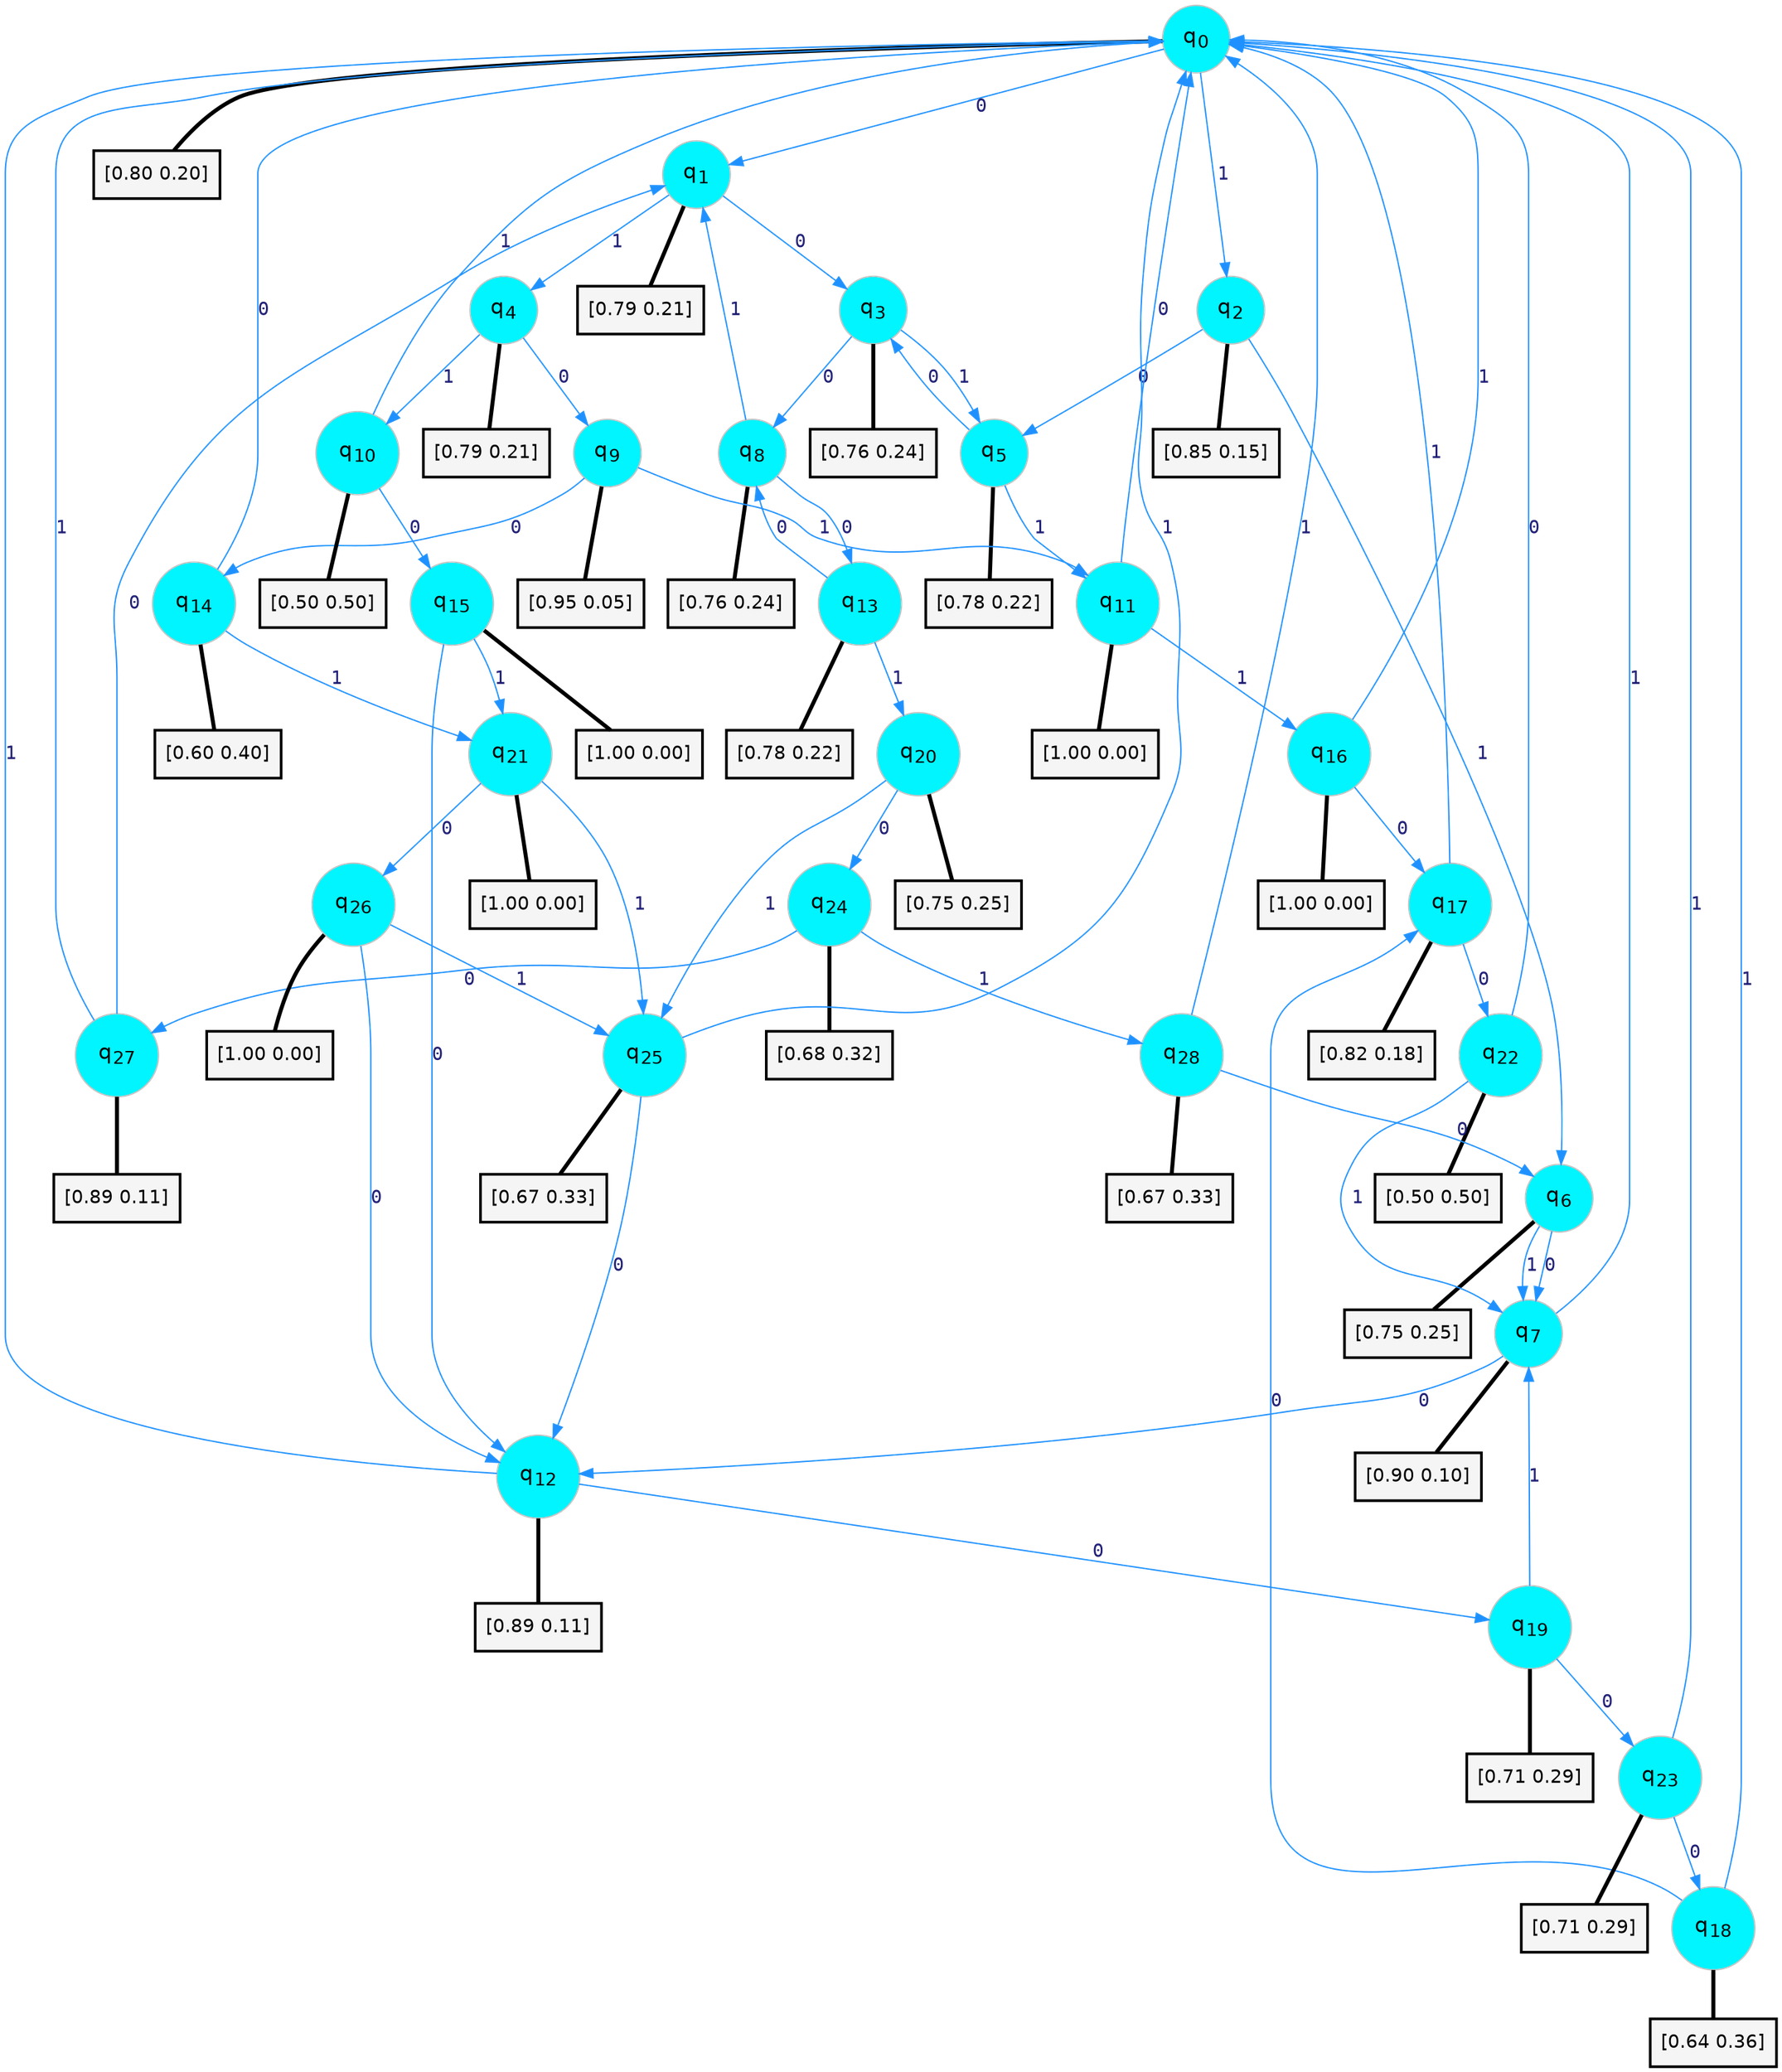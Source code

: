 digraph G {
graph [
bgcolor=transparent, dpi=300, rankdir=TD, size="40,25"];
node [
color=gray, fillcolor=turquoise1, fontcolor=black, fontname=Helvetica, fontsize=16, fontweight=bold, shape=circle, style=filled];
edge [
arrowsize=1, color=dodgerblue1, fontcolor=midnightblue, fontname=courier, fontweight=bold, penwidth=1, style=solid, weight=20];
0[label=<q<SUB>0</SUB>>];
1[label=<q<SUB>1</SUB>>];
2[label=<q<SUB>2</SUB>>];
3[label=<q<SUB>3</SUB>>];
4[label=<q<SUB>4</SUB>>];
5[label=<q<SUB>5</SUB>>];
6[label=<q<SUB>6</SUB>>];
7[label=<q<SUB>7</SUB>>];
8[label=<q<SUB>8</SUB>>];
9[label=<q<SUB>9</SUB>>];
10[label=<q<SUB>10</SUB>>];
11[label=<q<SUB>11</SUB>>];
12[label=<q<SUB>12</SUB>>];
13[label=<q<SUB>13</SUB>>];
14[label=<q<SUB>14</SUB>>];
15[label=<q<SUB>15</SUB>>];
16[label=<q<SUB>16</SUB>>];
17[label=<q<SUB>17</SUB>>];
18[label=<q<SUB>18</SUB>>];
19[label=<q<SUB>19</SUB>>];
20[label=<q<SUB>20</SUB>>];
21[label=<q<SUB>21</SUB>>];
22[label=<q<SUB>22</SUB>>];
23[label=<q<SUB>23</SUB>>];
24[label=<q<SUB>24</SUB>>];
25[label=<q<SUB>25</SUB>>];
26[label=<q<SUB>26</SUB>>];
27[label=<q<SUB>27</SUB>>];
28[label=<q<SUB>28</SUB>>];
29[label="[0.80 0.20]", shape=box,fontcolor=black, fontname=Helvetica, fontsize=14, penwidth=2, fillcolor=whitesmoke,color=black];
30[label="[0.79 0.21]", shape=box,fontcolor=black, fontname=Helvetica, fontsize=14, penwidth=2, fillcolor=whitesmoke,color=black];
31[label="[0.85 0.15]", shape=box,fontcolor=black, fontname=Helvetica, fontsize=14, penwidth=2, fillcolor=whitesmoke,color=black];
32[label="[0.76 0.24]", shape=box,fontcolor=black, fontname=Helvetica, fontsize=14, penwidth=2, fillcolor=whitesmoke,color=black];
33[label="[0.79 0.21]", shape=box,fontcolor=black, fontname=Helvetica, fontsize=14, penwidth=2, fillcolor=whitesmoke,color=black];
34[label="[0.78 0.22]", shape=box,fontcolor=black, fontname=Helvetica, fontsize=14, penwidth=2, fillcolor=whitesmoke,color=black];
35[label="[0.75 0.25]", shape=box,fontcolor=black, fontname=Helvetica, fontsize=14, penwidth=2, fillcolor=whitesmoke,color=black];
36[label="[0.90 0.10]", shape=box,fontcolor=black, fontname=Helvetica, fontsize=14, penwidth=2, fillcolor=whitesmoke,color=black];
37[label="[0.76 0.24]", shape=box,fontcolor=black, fontname=Helvetica, fontsize=14, penwidth=2, fillcolor=whitesmoke,color=black];
38[label="[0.95 0.05]", shape=box,fontcolor=black, fontname=Helvetica, fontsize=14, penwidth=2, fillcolor=whitesmoke,color=black];
39[label="[0.50 0.50]", shape=box,fontcolor=black, fontname=Helvetica, fontsize=14, penwidth=2, fillcolor=whitesmoke,color=black];
40[label="[1.00 0.00]", shape=box,fontcolor=black, fontname=Helvetica, fontsize=14, penwidth=2, fillcolor=whitesmoke,color=black];
41[label="[0.89 0.11]", shape=box,fontcolor=black, fontname=Helvetica, fontsize=14, penwidth=2, fillcolor=whitesmoke,color=black];
42[label="[0.78 0.22]", shape=box,fontcolor=black, fontname=Helvetica, fontsize=14, penwidth=2, fillcolor=whitesmoke,color=black];
43[label="[0.60 0.40]", shape=box,fontcolor=black, fontname=Helvetica, fontsize=14, penwidth=2, fillcolor=whitesmoke,color=black];
44[label="[1.00 0.00]", shape=box,fontcolor=black, fontname=Helvetica, fontsize=14, penwidth=2, fillcolor=whitesmoke,color=black];
45[label="[1.00 0.00]", shape=box,fontcolor=black, fontname=Helvetica, fontsize=14, penwidth=2, fillcolor=whitesmoke,color=black];
46[label="[0.82 0.18]", shape=box,fontcolor=black, fontname=Helvetica, fontsize=14, penwidth=2, fillcolor=whitesmoke,color=black];
47[label="[0.64 0.36]", shape=box,fontcolor=black, fontname=Helvetica, fontsize=14, penwidth=2, fillcolor=whitesmoke,color=black];
48[label="[0.71 0.29]", shape=box,fontcolor=black, fontname=Helvetica, fontsize=14, penwidth=2, fillcolor=whitesmoke,color=black];
49[label="[0.75 0.25]", shape=box,fontcolor=black, fontname=Helvetica, fontsize=14, penwidth=2, fillcolor=whitesmoke,color=black];
50[label="[1.00 0.00]", shape=box,fontcolor=black, fontname=Helvetica, fontsize=14, penwidth=2, fillcolor=whitesmoke,color=black];
51[label="[0.50 0.50]", shape=box,fontcolor=black, fontname=Helvetica, fontsize=14, penwidth=2, fillcolor=whitesmoke,color=black];
52[label="[0.71 0.29]", shape=box,fontcolor=black, fontname=Helvetica, fontsize=14, penwidth=2, fillcolor=whitesmoke,color=black];
53[label="[0.68 0.32]", shape=box,fontcolor=black, fontname=Helvetica, fontsize=14, penwidth=2, fillcolor=whitesmoke,color=black];
54[label="[0.67 0.33]", shape=box,fontcolor=black, fontname=Helvetica, fontsize=14, penwidth=2, fillcolor=whitesmoke,color=black];
55[label="[1.00 0.00]", shape=box,fontcolor=black, fontname=Helvetica, fontsize=14, penwidth=2, fillcolor=whitesmoke,color=black];
56[label="[0.89 0.11]", shape=box,fontcolor=black, fontname=Helvetica, fontsize=14, penwidth=2, fillcolor=whitesmoke,color=black];
57[label="[0.67 0.33]", shape=box,fontcolor=black, fontname=Helvetica, fontsize=14, penwidth=2, fillcolor=whitesmoke,color=black];
0->1 [label=0];
0->2 [label=1];
0->29 [arrowhead=none, penwidth=3,color=black];
1->3 [label=0];
1->4 [label=1];
1->30 [arrowhead=none, penwidth=3,color=black];
2->5 [label=0];
2->6 [label=1];
2->31 [arrowhead=none, penwidth=3,color=black];
3->8 [label=0];
3->5 [label=1];
3->32 [arrowhead=none, penwidth=3,color=black];
4->9 [label=0];
4->10 [label=1];
4->33 [arrowhead=none, penwidth=3,color=black];
5->3 [label=0];
5->11 [label=1];
5->34 [arrowhead=none, penwidth=3,color=black];
6->7 [label=0];
6->7 [label=1];
6->35 [arrowhead=none, penwidth=3,color=black];
7->12 [label=0];
7->0 [label=1];
7->36 [arrowhead=none, penwidth=3,color=black];
8->13 [label=0];
8->1 [label=1];
8->37 [arrowhead=none, penwidth=3,color=black];
9->14 [label=0];
9->11 [label=1];
9->38 [arrowhead=none, penwidth=3,color=black];
10->15 [label=0];
10->0 [label=1];
10->39 [arrowhead=none, penwidth=3,color=black];
11->0 [label=0];
11->16 [label=1];
11->40 [arrowhead=none, penwidth=3,color=black];
12->19 [label=0];
12->0 [label=1];
12->41 [arrowhead=none, penwidth=3,color=black];
13->8 [label=0];
13->20 [label=1];
13->42 [arrowhead=none, penwidth=3,color=black];
14->0 [label=0];
14->21 [label=1];
14->43 [arrowhead=none, penwidth=3,color=black];
15->12 [label=0];
15->21 [label=1];
15->44 [arrowhead=none, penwidth=3,color=black];
16->17 [label=0];
16->0 [label=1];
16->45 [arrowhead=none, penwidth=3,color=black];
17->22 [label=0];
17->0 [label=1];
17->46 [arrowhead=none, penwidth=3,color=black];
18->17 [label=0];
18->0 [label=1];
18->47 [arrowhead=none, penwidth=3,color=black];
19->23 [label=0];
19->7 [label=1];
19->48 [arrowhead=none, penwidth=3,color=black];
20->24 [label=0];
20->25 [label=1];
20->49 [arrowhead=none, penwidth=3,color=black];
21->26 [label=0];
21->25 [label=1];
21->50 [arrowhead=none, penwidth=3,color=black];
22->0 [label=0];
22->7 [label=1];
22->51 [arrowhead=none, penwidth=3,color=black];
23->18 [label=0];
23->0 [label=1];
23->52 [arrowhead=none, penwidth=3,color=black];
24->27 [label=0];
24->28 [label=1];
24->53 [arrowhead=none, penwidth=3,color=black];
25->12 [label=0];
25->0 [label=1];
25->54 [arrowhead=none, penwidth=3,color=black];
26->12 [label=0];
26->25 [label=1];
26->55 [arrowhead=none, penwidth=3,color=black];
27->1 [label=0];
27->0 [label=1];
27->56 [arrowhead=none, penwidth=3,color=black];
28->6 [label=0];
28->0 [label=1];
28->57 [arrowhead=none, penwidth=3,color=black];
}
